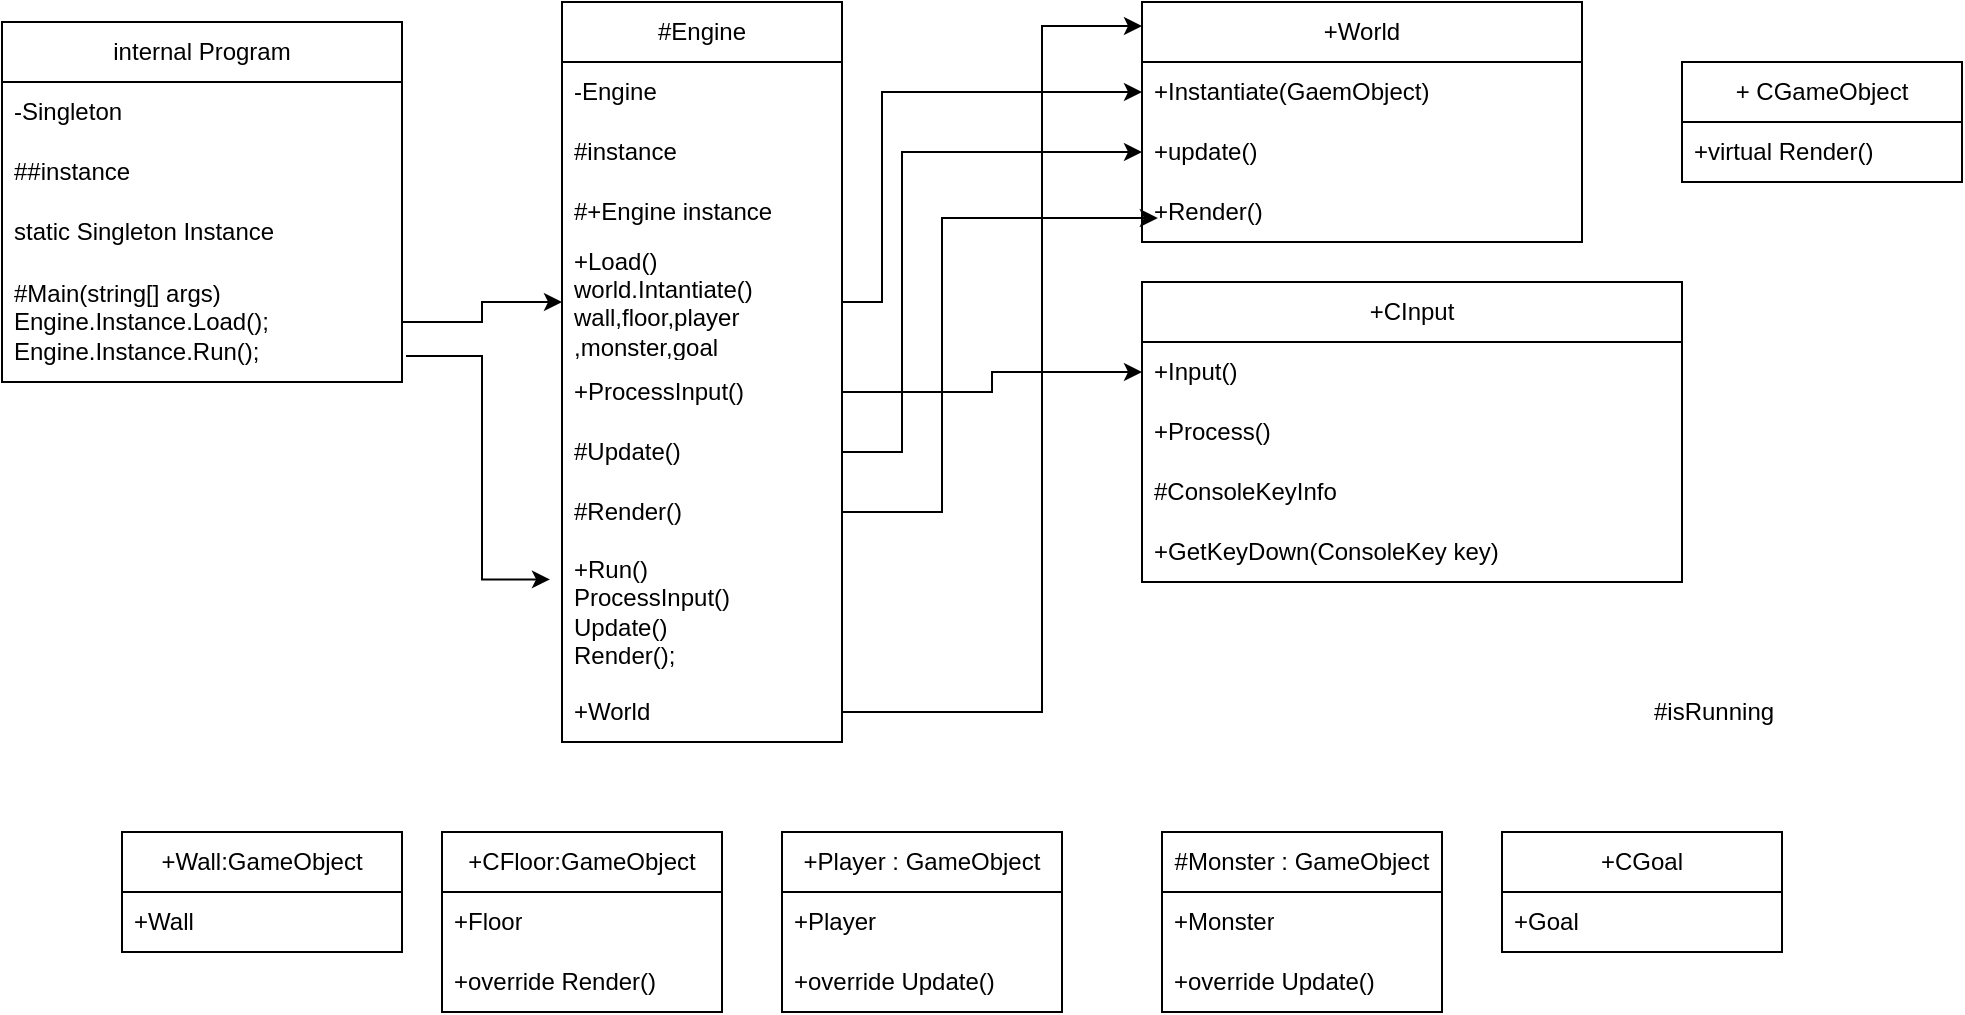 <mxfile version="26.0.14">
  <diagram id="C5RBs43oDa-KdzZeNtuy" name="Page-1">
    <mxGraphModel dx="1434" dy="738" grid="1" gridSize="10" guides="1" tooltips="1" connect="1" arrows="1" fold="1" page="1" pageScale="1" pageWidth="827" pageHeight="1169" math="0" shadow="0">
      <root>
        <mxCell id="WIyWlLk6GJQsqaUBKTNV-0" />
        <mxCell id="WIyWlLk6GJQsqaUBKTNV-1" parent="WIyWlLk6GJQsqaUBKTNV-0" />
        <mxCell id="7o5bZ2uKdU0pCVnXvllS-4" value="#Engine" style="swimlane;fontStyle=0;childLayout=stackLayout;horizontal=1;startSize=30;horizontalStack=0;resizeParent=1;resizeParentMax=0;resizeLast=0;collapsible=1;marginBottom=0;whiteSpace=wrap;html=1;" vertex="1" parent="WIyWlLk6GJQsqaUBKTNV-1">
          <mxGeometry x="320" y="30" width="140" height="370" as="geometry" />
        </mxCell>
        <mxCell id="7o5bZ2uKdU0pCVnXvllS-5" value="-Engine" style="text;strokeColor=none;fillColor=none;align=left;verticalAlign=middle;spacingLeft=4;spacingRight=4;overflow=hidden;points=[[0,0.5],[1,0.5]];portConstraint=eastwest;rotatable=0;whiteSpace=wrap;html=1;" vertex="1" parent="7o5bZ2uKdU0pCVnXvllS-4">
          <mxGeometry y="30" width="140" height="30" as="geometry" />
        </mxCell>
        <mxCell id="7o5bZ2uKdU0pCVnXvllS-6" value="#instance" style="text;strokeColor=none;fillColor=none;align=left;verticalAlign=middle;spacingLeft=4;spacingRight=4;overflow=hidden;points=[[0,0.5],[1,0.5]];portConstraint=eastwest;rotatable=0;whiteSpace=wrap;html=1;" vertex="1" parent="7o5bZ2uKdU0pCVnXvllS-4">
          <mxGeometry y="60" width="140" height="30" as="geometry" />
        </mxCell>
        <mxCell id="7o5bZ2uKdU0pCVnXvllS-7" value="#+Engine instance" style="text;strokeColor=none;fillColor=none;align=left;verticalAlign=middle;spacingLeft=4;spacingRight=4;overflow=hidden;points=[[0,0.5],[1,0.5]];portConstraint=eastwest;rotatable=0;whiteSpace=wrap;html=1;" vertex="1" parent="7o5bZ2uKdU0pCVnXvllS-4">
          <mxGeometry y="90" width="140" height="30" as="geometry" />
        </mxCell>
        <mxCell id="7o5bZ2uKdU0pCVnXvllS-46" value="+Load()&lt;br&gt;world.Intantiate()&lt;br&gt;wall,floor,player&lt;br&gt;,monster,goal" style="text;strokeColor=none;fillColor=none;align=left;verticalAlign=middle;spacingLeft=4;spacingRight=4;overflow=hidden;points=[[0,0.5],[1,0.5]];portConstraint=eastwest;rotatable=0;whiteSpace=wrap;html=1;" vertex="1" parent="7o5bZ2uKdU0pCVnXvllS-4">
          <mxGeometry y="120" width="140" height="60" as="geometry" />
        </mxCell>
        <mxCell id="7o5bZ2uKdU0pCVnXvllS-48" value="+ProcessInput()" style="text;strokeColor=none;fillColor=none;align=left;verticalAlign=middle;spacingLeft=4;spacingRight=4;overflow=hidden;points=[[0,0.5],[1,0.5]];portConstraint=eastwest;rotatable=0;whiteSpace=wrap;html=1;" vertex="1" parent="7o5bZ2uKdU0pCVnXvllS-4">
          <mxGeometry y="180" width="140" height="30" as="geometry" />
        </mxCell>
        <mxCell id="7o5bZ2uKdU0pCVnXvllS-47" value="#Update()" style="text;strokeColor=none;fillColor=none;align=left;verticalAlign=middle;spacingLeft=4;spacingRight=4;overflow=hidden;points=[[0,0.5],[1,0.5]];portConstraint=eastwest;rotatable=0;whiteSpace=wrap;html=1;" vertex="1" parent="7o5bZ2uKdU0pCVnXvllS-4">
          <mxGeometry y="210" width="140" height="30" as="geometry" />
        </mxCell>
        <mxCell id="7o5bZ2uKdU0pCVnXvllS-56" value="#Render()" style="text;strokeColor=none;fillColor=none;align=left;verticalAlign=middle;spacingLeft=4;spacingRight=4;overflow=hidden;points=[[0,0.5],[1,0.5]];portConstraint=eastwest;rotatable=0;whiteSpace=wrap;html=1;" vertex="1" parent="7o5bZ2uKdU0pCVnXvllS-4">
          <mxGeometry y="240" width="140" height="30" as="geometry" />
        </mxCell>
        <mxCell id="7o5bZ2uKdU0pCVnXvllS-45" value="+Run()&lt;div&gt;ProcessInput()&lt;/div&gt;&lt;div&gt;Update()&lt;/div&gt;&lt;div&gt;Render();&lt;/div&gt;" style="text;strokeColor=none;fillColor=none;align=left;verticalAlign=middle;spacingLeft=4;spacingRight=4;overflow=hidden;points=[[0,0.5],[1,0.5]];portConstraint=eastwest;rotatable=0;whiteSpace=wrap;html=1;" vertex="1" parent="7o5bZ2uKdU0pCVnXvllS-4">
          <mxGeometry y="270" width="140" height="70" as="geometry" />
        </mxCell>
        <mxCell id="7o5bZ2uKdU0pCVnXvllS-51" value="+World" style="text;strokeColor=none;fillColor=none;align=left;verticalAlign=middle;spacingLeft=4;spacingRight=4;overflow=hidden;points=[[0,0.5],[1,0.5]];portConstraint=eastwest;rotatable=0;whiteSpace=wrap;html=1;" vertex="1" parent="7o5bZ2uKdU0pCVnXvllS-4">
          <mxGeometry y="340" width="140" height="30" as="geometry" />
        </mxCell>
        <mxCell id="7o5bZ2uKdU0pCVnXvllS-8" value="+CFloor:GameObject" style="swimlane;fontStyle=0;childLayout=stackLayout;horizontal=1;startSize=30;horizontalStack=0;resizeParent=1;resizeParentMax=0;resizeLast=0;collapsible=1;marginBottom=0;whiteSpace=wrap;html=1;" vertex="1" parent="WIyWlLk6GJQsqaUBKTNV-1">
          <mxGeometry x="260" y="445" width="140" height="90" as="geometry" />
        </mxCell>
        <mxCell id="7o5bZ2uKdU0pCVnXvllS-9" value="+Floor" style="text;strokeColor=none;fillColor=none;align=left;verticalAlign=middle;spacingLeft=4;spacingRight=4;overflow=hidden;points=[[0,0.5],[1,0.5]];portConstraint=eastwest;rotatable=0;whiteSpace=wrap;html=1;" vertex="1" parent="7o5bZ2uKdU0pCVnXvllS-8">
          <mxGeometry y="30" width="140" height="30" as="geometry" />
        </mxCell>
        <mxCell id="7o5bZ2uKdU0pCVnXvllS-10" value="+override Render()" style="text;strokeColor=none;fillColor=none;align=left;verticalAlign=middle;spacingLeft=4;spacingRight=4;overflow=hidden;points=[[0,0.5],[1,0.5]];portConstraint=eastwest;rotatable=0;whiteSpace=wrap;html=1;" vertex="1" parent="7o5bZ2uKdU0pCVnXvllS-8">
          <mxGeometry y="60" width="140" height="30" as="geometry" />
        </mxCell>
        <mxCell id="7o5bZ2uKdU0pCVnXvllS-12" value="+ CGameObject" style="swimlane;fontStyle=0;childLayout=stackLayout;horizontal=1;startSize=30;horizontalStack=0;resizeParent=1;resizeParentMax=0;resizeLast=0;collapsible=1;marginBottom=0;whiteSpace=wrap;html=1;" vertex="1" parent="WIyWlLk6GJQsqaUBKTNV-1">
          <mxGeometry x="880" y="60" width="140" height="60" as="geometry" />
        </mxCell>
        <mxCell id="7o5bZ2uKdU0pCVnXvllS-13" value="+virtual Render()" style="text;strokeColor=none;fillColor=none;align=left;verticalAlign=middle;spacingLeft=4;spacingRight=4;overflow=hidden;points=[[0,0.5],[1,0.5]];portConstraint=eastwest;rotatable=0;whiteSpace=wrap;html=1;" vertex="1" parent="7o5bZ2uKdU0pCVnXvllS-12">
          <mxGeometry y="30" width="140" height="30" as="geometry" />
        </mxCell>
        <mxCell id="7o5bZ2uKdU0pCVnXvllS-16" value="+CGoal" style="swimlane;fontStyle=0;childLayout=stackLayout;horizontal=1;startSize=30;horizontalStack=0;resizeParent=1;resizeParentMax=0;resizeLast=0;collapsible=1;marginBottom=0;whiteSpace=wrap;html=1;" vertex="1" parent="WIyWlLk6GJQsqaUBKTNV-1">
          <mxGeometry x="790" y="445" width="140" height="60" as="geometry" />
        </mxCell>
        <mxCell id="7o5bZ2uKdU0pCVnXvllS-17" value="+Goal" style="text;strokeColor=none;fillColor=none;align=left;verticalAlign=middle;spacingLeft=4;spacingRight=4;overflow=hidden;points=[[0,0.5],[1,0.5]];portConstraint=eastwest;rotatable=0;whiteSpace=wrap;html=1;" vertex="1" parent="7o5bZ2uKdU0pCVnXvllS-16">
          <mxGeometry y="30" width="140" height="30" as="geometry" />
        </mxCell>
        <mxCell id="7o5bZ2uKdU0pCVnXvllS-20" value="+CInput" style="swimlane;fontStyle=0;childLayout=stackLayout;horizontal=1;startSize=30;horizontalStack=0;resizeParent=1;resizeParentMax=0;resizeLast=0;collapsible=1;marginBottom=0;whiteSpace=wrap;html=1;" vertex="1" parent="WIyWlLk6GJQsqaUBKTNV-1">
          <mxGeometry x="610" y="170" width="270" height="150" as="geometry" />
        </mxCell>
        <mxCell id="7o5bZ2uKdU0pCVnXvllS-21" value="+Input()" style="text;strokeColor=none;fillColor=none;align=left;verticalAlign=middle;spacingLeft=4;spacingRight=4;overflow=hidden;points=[[0,0.5],[1,0.5]];portConstraint=eastwest;rotatable=0;whiteSpace=wrap;html=1;" vertex="1" parent="7o5bZ2uKdU0pCVnXvllS-20">
          <mxGeometry y="30" width="270" height="30" as="geometry" />
        </mxCell>
        <mxCell id="7o5bZ2uKdU0pCVnXvllS-22" value="+Process()" style="text;strokeColor=none;fillColor=none;align=left;verticalAlign=middle;spacingLeft=4;spacingRight=4;overflow=hidden;points=[[0,0.5],[1,0.5]];portConstraint=eastwest;rotatable=0;whiteSpace=wrap;html=1;" vertex="1" parent="7o5bZ2uKdU0pCVnXvllS-20">
          <mxGeometry y="60" width="270" height="30" as="geometry" />
        </mxCell>
        <mxCell id="7o5bZ2uKdU0pCVnXvllS-23" value="#ConsoleKeyInfo" style="text;strokeColor=none;fillColor=none;align=left;verticalAlign=middle;spacingLeft=4;spacingRight=4;overflow=hidden;points=[[0,0.5],[1,0.5]];portConstraint=eastwest;rotatable=0;whiteSpace=wrap;html=1;" vertex="1" parent="7o5bZ2uKdU0pCVnXvllS-20">
          <mxGeometry y="90" width="270" height="30" as="geometry" />
        </mxCell>
        <mxCell id="7o5bZ2uKdU0pCVnXvllS-52" value="+GetKeyDown(ConsoleKey key)" style="text;strokeColor=none;fillColor=none;align=left;verticalAlign=middle;spacingLeft=4;spacingRight=4;overflow=hidden;points=[[0,0.5],[1,0.5]];portConstraint=eastwest;rotatable=0;whiteSpace=wrap;html=1;" vertex="1" parent="7o5bZ2uKdU0pCVnXvllS-20">
          <mxGeometry y="120" width="270" height="30" as="geometry" />
        </mxCell>
        <mxCell id="7o5bZ2uKdU0pCVnXvllS-24" value="#Monster : GameObject" style="swimlane;fontStyle=0;childLayout=stackLayout;horizontal=1;startSize=30;horizontalStack=0;resizeParent=1;resizeParentMax=0;resizeLast=0;collapsible=1;marginBottom=0;whiteSpace=wrap;html=1;" vertex="1" parent="WIyWlLk6GJQsqaUBKTNV-1">
          <mxGeometry x="620" y="445" width="140" height="90" as="geometry" />
        </mxCell>
        <mxCell id="7o5bZ2uKdU0pCVnXvllS-25" value="+Monster" style="text;strokeColor=none;fillColor=none;align=left;verticalAlign=middle;spacingLeft=4;spacingRight=4;overflow=hidden;points=[[0,0.5],[1,0.5]];portConstraint=eastwest;rotatable=0;whiteSpace=wrap;html=1;" vertex="1" parent="7o5bZ2uKdU0pCVnXvllS-24">
          <mxGeometry y="30" width="140" height="30" as="geometry" />
        </mxCell>
        <mxCell id="7o5bZ2uKdU0pCVnXvllS-26" value="+override Update()" style="text;strokeColor=none;fillColor=none;align=left;verticalAlign=middle;spacingLeft=4;spacingRight=4;overflow=hidden;points=[[0,0.5],[1,0.5]];portConstraint=eastwest;rotatable=0;whiteSpace=wrap;html=1;" vertex="1" parent="7o5bZ2uKdU0pCVnXvllS-24">
          <mxGeometry y="60" width="140" height="30" as="geometry" />
        </mxCell>
        <mxCell id="7o5bZ2uKdU0pCVnXvllS-28" value="+Player : GameObject" style="swimlane;fontStyle=0;childLayout=stackLayout;horizontal=1;startSize=30;horizontalStack=0;resizeParent=1;resizeParentMax=0;resizeLast=0;collapsible=1;marginBottom=0;whiteSpace=wrap;html=1;" vertex="1" parent="WIyWlLk6GJQsqaUBKTNV-1">
          <mxGeometry x="430" y="445" width="140" height="90" as="geometry" />
        </mxCell>
        <mxCell id="7o5bZ2uKdU0pCVnXvllS-29" value="+Player" style="text;strokeColor=none;fillColor=none;align=left;verticalAlign=middle;spacingLeft=4;spacingRight=4;overflow=hidden;points=[[0,0.5],[1,0.5]];portConstraint=eastwest;rotatable=0;whiteSpace=wrap;html=1;" vertex="1" parent="7o5bZ2uKdU0pCVnXvllS-28">
          <mxGeometry y="30" width="140" height="30" as="geometry" />
        </mxCell>
        <mxCell id="7o5bZ2uKdU0pCVnXvllS-30" value="+override Update()" style="text;strokeColor=none;fillColor=none;align=left;verticalAlign=middle;spacingLeft=4;spacingRight=4;overflow=hidden;points=[[0,0.5],[1,0.5]];portConstraint=eastwest;rotatable=0;whiteSpace=wrap;html=1;" vertex="1" parent="7o5bZ2uKdU0pCVnXvllS-28">
          <mxGeometry y="60" width="140" height="30" as="geometry" />
        </mxCell>
        <mxCell id="7o5bZ2uKdU0pCVnXvllS-32" value="internal Program" style="swimlane;fontStyle=0;childLayout=stackLayout;horizontal=1;startSize=30;horizontalStack=0;resizeParent=1;resizeParentMax=0;resizeLast=0;collapsible=1;marginBottom=0;whiteSpace=wrap;html=1;" vertex="1" parent="WIyWlLk6GJQsqaUBKTNV-1">
          <mxGeometry x="40" y="40" width="200" height="180" as="geometry" />
        </mxCell>
        <mxCell id="7o5bZ2uKdU0pCVnXvllS-33" value="-Singleton" style="text;strokeColor=none;fillColor=none;align=left;verticalAlign=middle;spacingLeft=4;spacingRight=4;overflow=hidden;points=[[0,0.5],[1,0.5]];portConstraint=eastwest;rotatable=0;whiteSpace=wrap;html=1;" vertex="1" parent="7o5bZ2uKdU0pCVnXvllS-32">
          <mxGeometry y="30" width="200" height="30" as="geometry" />
        </mxCell>
        <mxCell id="7o5bZ2uKdU0pCVnXvllS-34" value="##instance" style="text;strokeColor=none;fillColor=none;align=left;verticalAlign=middle;spacingLeft=4;spacingRight=4;overflow=hidden;points=[[0,0.5],[1,0.5]];portConstraint=eastwest;rotatable=0;whiteSpace=wrap;html=1;" vertex="1" parent="7o5bZ2uKdU0pCVnXvllS-32">
          <mxGeometry y="60" width="200" height="30" as="geometry" />
        </mxCell>
        <mxCell id="7o5bZ2uKdU0pCVnXvllS-53" value="static Singleton Instance" style="text;strokeColor=none;fillColor=none;align=left;verticalAlign=middle;spacingLeft=4;spacingRight=4;overflow=hidden;points=[[0,0.5],[1,0.5]];portConstraint=eastwest;rotatable=0;whiteSpace=wrap;html=1;" vertex="1" parent="7o5bZ2uKdU0pCVnXvllS-32">
          <mxGeometry y="90" width="200" height="30" as="geometry" />
        </mxCell>
        <mxCell id="7o5bZ2uKdU0pCVnXvllS-35" value="#Main(string[] args)&lt;br&gt;Engine.Instance.Load();&lt;div&gt;Engine.Instance.Run();&lt;/div&gt;" style="text;strokeColor=none;fillColor=none;align=left;verticalAlign=middle;spacingLeft=4;spacingRight=4;overflow=hidden;points=[[0,0.5],[1,0.5]];portConstraint=eastwest;rotatable=0;whiteSpace=wrap;html=1;" vertex="1" parent="7o5bZ2uKdU0pCVnXvllS-32">
          <mxGeometry y="120" width="200" height="60" as="geometry" />
        </mxCell>
        <mxCell id="7o5bZ2uKdU0pCVnXvllS-36" value="+Wall:GameObject" style="swimlane;fontStyle=0;childLayout=stackLayout;horizontal=1;startSize=30;horizontalStack=0;resizeParent=1;resizeParentMax=0;resizeLast=0;collapsible=1;marginBottom=0;whiteSpace=wrap;html=1;" vertex="1" parent="WIyWlLk6GJQsqaUBKTNV-1">
          <mxGeometry x="100" y="445" width="140" height="60" as="geometry" />
        </mxCell>
        <mxCell id="7o5bZ2uKdU0pCVnXvllS-37" value="+Wall" style="text;strokeColor=none;fillColor=none;align=left;verticalAlign=middle;spacingLeft=4;spacingRight=4;overflow=hidden;points=[[0,0.5],[1,0.5]];portConstraint=eastwest;rotatable=0;whiteSpace=wrap;html=1;" vertex="1" parent="7o5bZ2uKdU0pCVnXvllS-36">
          <mxGeometry y="30" width="140" height="30" as="geometry" />
        </mxCell>
        <mxCell id="7o5bZ2uKdU0pCVnXvllS-40" value="+World" style="swimlane;fontStyle=0;childLayout=stackLayout;horizontal=1;startSize=30;horizontalStack=0;resizeParent=1;resizeParentMax=0;resizeLast=0;collapsible=1;marginBottom=0;whiteSpace=wrap;html=1;" vertex="1" parent="WIyWlLk6GJQsqaUBKTNV-1">
          <mxGeometry x="610" y="30" width="220" height="120" as="geometry" />
        </mxCell>
        <mxCell id="7o5bZ2uKdU0pCVnXvllS-41" value="+Instantiate(GaemObject)" style="text;strokeColor=none;fillColor=none;align=left;verticalAlign=middle;spacingLeft=4;spacingRight=4;overflow=hidden;points=[[0,0.5],[1,0.5]];portConstraint=eastwest;rotatable=0;whiteSpace=wrap;html=1;" vertex="1" parent="7o5bZ2uKdU0pCVnXvllS-40">
          <mxGeometry y="30" width="220" height="30" as="geometry" />
        </mxCell>
        <mxCell id="7o5bZ2uKdU0pCVnXvllS-42" value="+update()" style="text;strokeColor=none;fillColor=none;align=left;verticalAlign=middle;spacingLeft=4;spacingRight=4;overflow=hidden;points=[[0,0.5],[1,0.5]];portConstraint=eastwest;rotatable=0;whiteSpace=wrap;html=1;" vertex="1" parent="7o5bZ2uKdU0pCVnXvllS-40">
          <mxGeometry y="60" width="220" height="30" as="geometry" />
        </mxCell>
        <mxCell id="7o5bZ2uKdU0pCVnXvllS-43" value="+Render()" style="text;strokeColor=none;fillColor=none;align=left;verticalAlign=middle;spacingLeft=4;spacingRight=4;overflow=hidden;points=[[0,0.5],[1,0.5]];portConstraint=eastwest;rotatable=0;whiteSpace=wrap;html=1;" vertex="1" parent="7o5bZ2uKdU0pCVnXvllS-40">
          <mxGeometry y="90" width="220" height="30" as="geometry" />
        </mxCell>
        <mxCell id="7o5bZ2uKdU0pCVnXvllS-55" value="" style="edgeStyle=orthogonalEdgeStyle;rounded=0;orthogonalLoop=1;jettySize=auto;html=1;entryX=-0.043;entryY=0.267;entryDx=0;entryDy=0;entryPerimeter=0;exitX=1.01;exitY=0.783;exitDx=0;exitDy=0;exitPerimeter=0;" edge="1" parent="WIyWlLk6GJQsqaUBKTNV-1" source="7o5bZ2uKdU0pCVnXvllS-35" target="7o5bZ2uKdU0pCVnXvllS-45">
          <mxGeometry relative="1" as="geometry" />
        </mxCell>
        <mxCell id="7o5bZ2uKdU0pCVnXvllS-57" value="" style="edgeStyle=orthogonalEdgeStyle;rounded=0;orthogonalLoop=1;jettySize=auto;html=1;entryX=0;entryY=0.5;entryDx=0;entryDy=0;" edge="1" parent="WIyWlLk6GJQsqaUBKTNV-1" source="7o5bZ2uKdU0pCVnXvllS-35" target="7o5bZ2uKdU0pCVnXvllS-46">
          <mxGeometry relative="1" as="geometry" />
        </mxCell>
        <mxCell id="7o5bZ2uKdU0pCVnXvllS-61" value="" style="edgeStyle=orthogonalEdgeStyle;rounded=0;orthogonalLoop=1;jettySize=auto;html=1;entryX=0;entryY=0.5;entryDx=0;entryDy=0;" edge="1" parent="WIyWlLk6GJQsqaUBKTNV-1" source="7o5bZ2uKdU0pCVnXvllS-46" target="7o5bZ2uKdU0pCVnXvllS-41">
          <mxGeometry relative="1" as="geometry">
            <Array as="points">
              <mxPoint x="480" y="180" />
              <mxPoint x="480" y="75" />
            </Array>
          </mxGeometry>
        </mxCell>
        <mxCell id="7o5bZ2uKdU0pCVnXvllS-65" value="" style="edgeStyle=orthogonalEdgeStyle;rounded=0;orthogonalLoop=1;jettySize=auto;html=1;entryX=0;entryY=0.5;entryDx=0;entryDy=0;" edge="1" parent="WIyWlLk6GJQsqaUBKTNV-1" source="7o5bZ2uKdU0pCVnXvllS-48" target="7o5bZ2uKdU0pCVnXvllS-21">
          <mxGeometry relative="1" as="geometry" />
        </mxCell>
        <mxCell id="7o5bZ2uKdU0pCVnXvllS-66" value="" style="edgeStyle=orthogonalEdgeStyle;rounded=0;orthogonalLoop=1;jettySize=auto;html=1;entryX=0;entryY=0.5;entryDx=0;entryDy=0;" edge="1" parent="WIyWlLk6GJQsqaUBKTNV-1" source="7o5bZ2uKdU0pCVnXvllS-47" target="7o5bZ2uKdU0pCVnXvllS-42">
          <mxGeometry relative="1" as="geometry">
            <Array as="points">
              <mxPoint x="490" y="255" />
              <mxPoint x="490" y="105" />
            </Array>
          </mxGeometry>
        </mxCell>
        <mxCell id="7o5bZ2uKdU0pCVnXvllS-67" value="" style="edgeStyle=orthogonalEdgeStyle;rounded=0;orthogonalLoop=1;jettySize=auto;html=1;entryX=0.036;entryY=0.6;entryDx=0;entryDy=0;entryPerimeter=0;" edge="1" parent="WIyWlLk6GJQsqaUBKTNV-1" source="7o5bZ2uKdU0pCVnXvllS-56" target="7o5bZ2uKdU0pCVnXvllS-43">
          <mxGeometry relative="1" as="geometry">
            <Array as="points">
              <mxPoint x="510" y="285" />
              <mxPoint x="510" y="138" />
            </Array>
          </mxGeometry>
        </mxCell>
        <mxCell id="7o5bZ2uKdU0pCVnXvllS-71" style="edgeStyle=orthogonalEdgeStyle;rounded=0;orthogonalLoop=1;jettySize=auto;html=1;exitX=1;exitY=0.5;exitDx=0;exitDy=0;entryX=0;entryY=0.1;entryDx=0;entryDy=0;entryPerimeter=0;" edge="1" parent="WIyWlLk6GJQsqaUBKTNV-1" source="7o5bZ2uKdU0pCVnXvllS-51" target="7o5bZ2uKdU0pCVnXvllS-40">
          <mxGeometry relative="1" as="geometry">
            <Array as="points">
              <mxPoint x="560" y="385" />
              <mxPoint x="560" y="42" />
            </Array>
          </mxGeometry>
        </mxCell>
        <mxCell id="7o5bZ2uKdU0pCVnXvllS-49" value="#isRunning" style="text;strokeColor=none;fillColor=none;align=left;verticalAlign=middle;spacingLeft=4;spacingRight=4;overflow=hidden;points=[[0,0.5],[1,0.5]];portConstraint=eastwest;rotatable=0;whiteSpace=wrap;html=1;" vertex="1" parent="WIyWlLk6GJQsqaUBKTNV-1">
          <mxGeometry x="860" y="370" width="140" height="30" as="geometry" />
        </mxCell>
      </root>
    </mxGraphModel>
  </diagram>
</mxfile>
